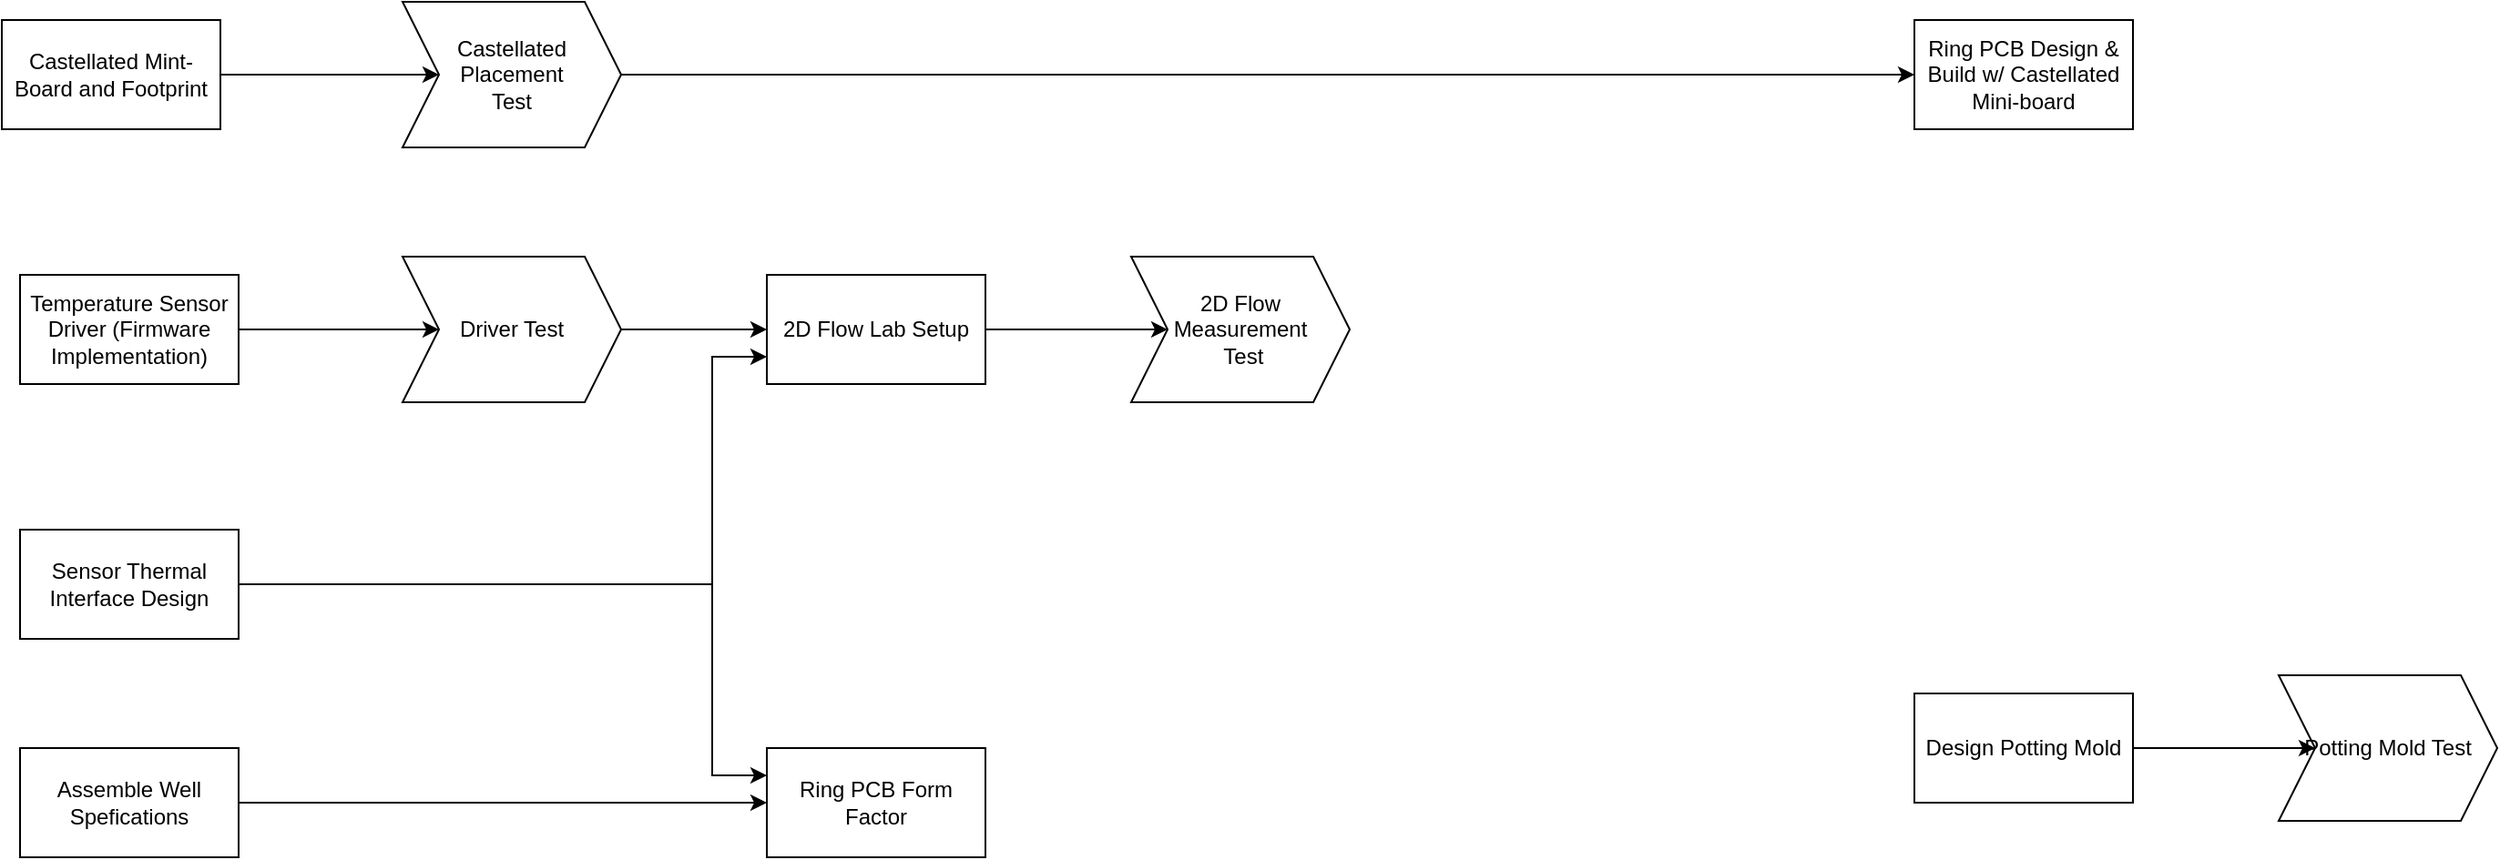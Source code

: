 <mxfile version="22.1.18" type="github">
  <diagram name="Page-1" id="qCO8pEl2zJ2py9bg0hVu">
    <mxGraphModel dx="1207" dy="709" grid="1" gridSize="10" guides="1" tooltips="1" connect="1" arrows="1" fold="1" page="1" pageScale="1" pageWidth="850" pageHeight="1100" math="0" shadow="0">
      <root>
        <mxCell id="0" />
        <mxCell id="1" parent="0" />
        <mxCell id="cvJQp6pP5oyXREMTl6of-4" style="edgeStyle=orthogonalEdgeStyle;rounded=0;orthogonalLoop=1;jettySize=auto;html=1;entryX=0;entryY=0.5;entryDx=0;entryDy=0;" edge="1" parent="1" source="cvJQp6pP5oyXREMTl6of-1" target="cvJQp6pP5oyXREMTl6of-2">
          <mxGeometry relative="1" as="geometry" />
        </mxCell>
        <mxCell id="cvJQp6pP5oyXREMTl6of-1" value="Temperature Sensor Driver (Firmware Implementation)" style="rounded=0;whiteSpace=wrap;html=1;" vertex="1" parent="1">
          <mxGeometry x="120" y="240" width="120" height="60" as="geometry" />
        </mxCell>
        <mxCell id="cvJQp6pP5oyXREMTl6of-5" style="edgeStyle=orthogonalEdgeStyle;rounded=0;orthogonalLoop=1;jettySize=auto;html=1;entryX=0;entryY=0.5;entryDx=0;entryDy=0;" edge="1" parent="1" source="cvJQp6pP5oyXREMTl6of-2">
          <mxGeometry relative="1" as="geometry">
            <mxPoint x="530" y="270" as="targetPoint" />
          </mxGeometry>
        </mxCell>
        <mxCell id="cvJQp6pP5oyXREMTl6of-2" value="Driver Test" style="shape=step;perimeter=stepPerimeter;whiteSpace=wrap;html=1;fixedSize=1;" vertex="1" parent="1">
          <mxGeometry x="330" y="230" width="120" height="80" as="geometry" />
        </mxCell>
        <mxCell id="cvJQp6pP5oyXREMTl6of-6" value="&lt;div&gt;2D Flow Measurement&lt;/div&gt;&lt;div&gt;&amp;nbsp;Test&lt;/div&gt;" style="shape=step;perimeter=stepPerimeter;whiteSpace=wrap;html=1;fixedSize=1;" vertex="1" parent="1">
          <mxGeometry x="730" y="230" width="120" height="80" as="geometry" />
        </mxCell>
        <mxCell id="cvJQp6pP5oyXREMTl6of-7" value="Ring PCB Form Factor" style="whiteSpace=wrap;html=1;" vertex="1" parent="1">
          <mxGeometry x="530" y="500" width="120" height="60" as="geometry" />
        </mxCell>
        <mxCell id="cvJQp6pP5oyXREMTl6of-14" style="edgeStyle=orthogonalEdgeStyle;rounded=0;orthogonalLoop=1;jettySize=auto;html=1;entryX=0;entryY=0.75;entryDx=0;entryDy=0;" edge="1" parent="1" source="cvJQp6pP5oyXREMTl6of-9" target="cvJQp6pP5oyXREMTl6of-11">
          <mxGeometry relative="1" as="geometry">
            <Array as="points">
              <mxPoint x="500" y="410" />
              <mxPoint x="500" y="285" />
            </Array>
          </mxGeometry>
        </mxCell>
        <mxCell id="cvJQp6pP5oyXREMTl6of-31" style="edgeStyle=orthogonalEdgeStyle;rounded=0;orthogonalLoop=1;jettySize=auto;html=1;entryX=0;entryY=0.25;entryDx=0;entryDy=0;" edge="1" parent="1" source="cvJQp6pP5oyXREMTl6of-9" target="cvJQp6pP5oyXREMTl6of-7">
          <mxGeometry relative="1" as="geometry">
            <Array as="points">
              <mxPoint x="500" y="410" />
              <mxPoint x="500" y="515" />
            </Array>
          </mxGeometry>
        </mxCell>
        <mxCell id="cvJQp6pP5oyXREMTl6of-9" value="Sensor Thermal Interface Design" style="rounded=0;whiteSpace=wrap;html=1;" vertex="1" parent="1">
          <mxGeometry x="120" y="380" width="120" height="60" as="geometry" />
        </mxCell>
        <mxCell id="cvJQp6pP5oyXREMTl6of-15" style="edgeStyle=orthogonalEdgeStyle;rounded=0;orthogonalLoop=1;jettySize=auto;html=1;" edge="1" parent="1" source="cvJQp6pP5oyXREMTl6of-11" target="cvJQp6pP5oyXREMTl6of-6">
          <mxGeometry relative="1" as="geometry" />
        </mxCell>
        <mxCell id="cvJQp6pP5oyXREMTl6of-11" value="2D Flow Lab Setup" style="rounded=0;whiteSpace=wrap;html=1;" vertex="1" parent="1">
          <mxGeometry x="530" y="240" width="120" height="60" as="geometry" />
        </mxCell>
        <mxCell id="cvJQp6pP5oyXREMTl6of-30" style="edgeStyle=orthogonalEdgeStyle;rounded=0;orthogonalLoop=1;jettySize=auto;html=1;entryX=0;entryY=0.5;entryDx=0;entryDy=0;" edge="1" parent="1" source="cvJQp6pP5oyXREMTl6of-16" target="cvJQp6pP5oyXREMTl6of-7">
          <mxGeometry relative="1" as="geometry" />
        </mxCell>
        <mxCell id="cvJQp6pP5oyXREMTl6of-16" value="Assemble Well Spefications" style="rounded=0;whiteSpace=wrap;html=1;" vertex="1" parent="1">
          <mxGeometry x="120" y="500" width="120" height="60" as="geometry" />
        </mxCell>
        <mxCell id="cvJQp6pP5oyXREMTl6of-20" style="edgeStyle=orthogonalEdgeStyle;rounded=0;orthogonalLoop=1;jettySize=auto;html=1;" edge="1" parent="1" source="cvJQp6pP5oyXREMTl6of-18" target="cvJQp6pP5oyXREMTl6of-19">
          <mxGeometry relative="1" as="geometry" />
        </mxCell>
        <mxCell id="cvJQp6pP5oyXREMTl6of-18" value="Castellated Mint-Board and Footprint " style="rounded=0;whiteSpace=wrap;html=1;" vertex="1" parent="1">
          <mxGeometry x="110" y="100" width="120" height="60" as="geometry" />
        </mxCell>
        <mxCell id="cvJQp6pP5oyXREMTl6of-23" style="edgeStyle=orthogonalEdgeStyle;rounded=0;orthogonalLoop=1;jettySize=auto;html=1;" edge="1" parent="1" source="cvJQp6pP5oyXREMTl6of-19" target="cvJQp6pP5oyXREMTl6of-22">
          <mxGeometry relative="1" as="geometry" />
        </mxCell>
        <mxCell id="cvJQp6pP5oyXREMTl6of-19" value="Castellated Placement &lt;br&gt;Test" style="shape=step;perimeter=stepPerimeter;whiteSpace=wrap;html=1;fixedSize=1;" vertex="1" parent="1">
          <mxGeometry x="330" y="90" width="120" height="80" as="geometry" />
        </mxCell>
        <mxCell id="cvJQp6pP5oyXREMTl6of-22" value="Ring PCB Design &amp;amp; Build w/ Castellated Mini-board" style="rounded=0;whiteSpace=wrap;html=1;" vertex="1" parent="1">
          <mxGeometry x="1160" y="100" width="120" height="60" as="geometry" />
        </mxCell>
        <mxCell id="cvJQp6pP5oyXREMTl6of-28" value="" style="edgeStyle=orthogonalEdgeStyle;rounded=0;orthogonalLoop=1;jettySize=auto;html=1;" edge="1" parent="1" source="cvJQp6pP5oyXREMTl6of-25" target="cvJQp6pP5oyXREMTl6of-27">
          <mxGeometry relative="1" as="geometry" />
        </mxCell>
        <mxCell id="cvJQp6pP5oyXREMTl6of-25" value="Design Potting Mold" style="whiteSpace=wrap;html=1;" vertex="1" parent="1">
          <mxGeometry x="1160" y="470" width="120" height="60" as="geometry" />
        </mxCell>
        <mxCell id="cvJQp6pP5oyXREMTl6of-27" value="Potting Mold Test" style="shape=step;perimeter=stepPerimeter;whiteSpace=wrap;html=1;fixedSize=1;" vertex="1" parent="1">
          <mxGeometry x="1360" y="460" width="120" height="80" as="geometry" />
        </mxCell>
      </root>
    </mxGraphModel>
  </diagram>
</mxfile>
